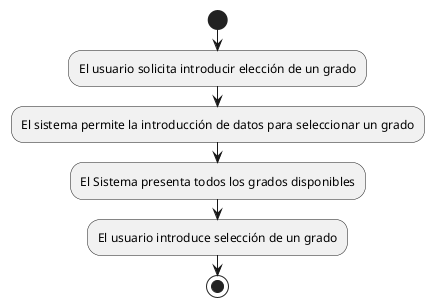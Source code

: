 @startuml
start
:El usuario solicita introducir elección de un grado;
:El sistema permite la introducción de datos para seleccionar un grado;
:El Sistema presenta todos los grados disponibles;
:El usuario introduce selección de un grado;
stop
@enduml
